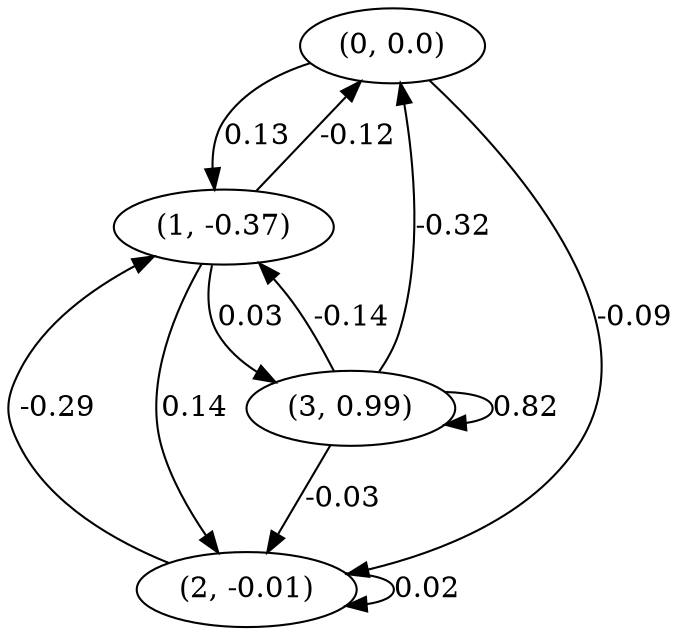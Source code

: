 digraph {
    0 [ label = "(0, 0.0)" ]
    1 [ label = "(1, -0.37)" ]
    2 [ label = "(2, -0.01)" ]
    3 [ label = "(3, 0.99)" ]
    2 -> 2 [ label = "0.02" ]
    3 -> 3 [ label = "0.82" ]
    1 -> 0 [ label = "-0.12" ]
    3 -> 0 [ label = "-0.32" ]
    0 -> 1 [ label = "0.13" ]
    2 -> 1 [ label = "-0.29" ]
    3 -> 1 [ label = "-0.14" ]
    0 -> 2 [ label = "-0.09" ]
    1 -> 2 [ label = "0.14" ]
    3 -> 2 [ label = "-0.03" ]
    1 -> 3 [ label = "0.03" ]
}

